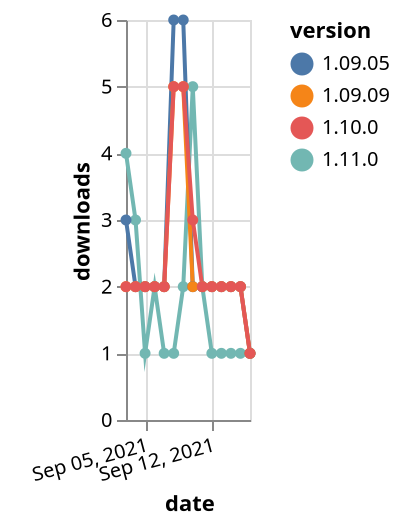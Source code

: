 {"$schema": "https://vega.github.io/schema/vega-lite/v5.json", "description": "A simple bar chart with embedded data.", "data": {"values": [{"date": "2021-09-03", "total": 1266, "delta": 4, "version": "1.11.0"}, {"date": "2021-09-04", "total": 1269, "delta": 3, "version": "1.11.0"}, {"date": "2021-09-05", "total": 1270, "delta": 1, "version": "1.11.0"}, {"date": "2021-09-06", "total": 1272, "delta": 2, "version": "1.11.0"}, {"date": "2021-09-07", "total": 1273, "delta": 1, "version": "1.11.0"}, {"date": "2021-09-08", "total": 1274, "delta": 1, "version": "1.11.0"}, {"date": "2021-09-09", "total": 1276, "delta": 2, "version": "1.11.0"}, {"date": "2021-09-10", "total": 1281, "delta": 5, "version": "1.11.0"}, {"date": "2021-09-11", "total": 1283, "delta": 2, "version": "1.11.0"}, {"date": "2021-09-12", "total": 1284, "delta": 1, "version": "1.11.0"}, {"date": "2021-09-13", "total": 1285, "delta": 1, "version": "1.11.0"}, {"date": "2021-09-14", "total": 1286, "delta": 1, "version": "1.11.0"}, {"date": "2021-09-15", "total": 1287, "delta": 1, "version": "1.11.0"}, {"date": "2021-09-16", "total": 1288, "delta": 1, "version": "1.11.0"}, {"date": "2021-09-03", "total": 11217, "delta": 3, "version": "1.09.05"}, {"date": "2021-09-04", "total": 11219, "delta": 2, "version": "1.09.05"}, {"date": "2021-09-05", "total": 11221, "delta": 2, "version": "1.09.05"}, {"date": "2021-09-06", "total": 11223, "delta": 2, "version": "1.09.05"}, {"date": "2021-09-07", "total": 11225, "delta": 2, "version": "1.09.05"}, {"date": "2021-09-08", "total": 11231, "delta": 6, "version": "1.09.05"}, {"date": "2021-09-09", "total": 11237, "delta": 6, "version": "1.09.05"}, {"date": "2021-09-10", "total": 11239, "delta": 2, "version": "1.09.05"}, {"date": "2021-09-11", "total": 11241, "delta": 2, "version": "1.09.05"}, {"date": "2021-09-12", "total": 11243, "delta": 2, "version": "1.09.05"}, {"date": "2021-09-13", "total": 11245, "delta": 2, "version": "1.09.05"}, {"date": "2021-09-14", "total": 11247, "delta": 2, "version": "1.09.05"}, {"date": "2021-09-15", "total": 11249, "delta": 2, "version": "1.09.05"}, {"date": "2021-09-16", "total": 11250, "delta": 1, "version": "1.09.05"}, {"date": "2021-09-03", "total": 5917, "delta": 2, "version": "1.09.09"}, {"date": "2021-09-04", "total": 5919, "delta": 2, "version": "1.09.09"}, {"date": "2021-09-05", "total": 5921, "delta": 2, "version": "1.09.09"}, {"date": "2021-09-06", "total": 5923, "delta": 2, "version": "1.09.09"}, {"date": "2021-09-07", "total": 5925, "delta": 2, "version": "1.09.09"}, {"date": "2021-09-08", "total": 5930, "delta": 5, "version": "1.09.09"}, {"date": "2021-09-09", "total": 5935, "delta": 5, "version": "1.09.09"}, {"date": "2021-09-10", "total": 5937, "delta": 2, "version": "1.09.09"}, {"date": "2021-09-11", "total": 5939, "delta": 2, "version": "1.09.09"}, {"date": "2021-09-12", "total": 5941, "delta": 2, "version": "1.09.09"}, {"date": "2021-09-13", "total": 5943, "delta": 2, "version": "1.09.09"}, {"date": "2021-09-14", "total": 5945, "delta": 2, "version": "1.09.09"}, {"date": "2021-09-15", "total": 5947, "delta": 2, "version": "1.09.09"}, {"date": "2021-09-16", "total": 5948, "delta": 1, "version": "1.09.09"}, {"date": "2021-09-03", "total": 2899, "delta": 2, "version": "1.10.0"}, {"date": "2021-09-04", "total": 2901, "delta": 2, "version": "1.10.0"}, {"date": "2021-09-05", "total": 2903, "delta": 2, "version": "1.10.0"}, {"date": "2021-09-06", "total": 2905, "delta": 2, "version": "1.10.0"}, {"date": "2021-09-07", "total": 2907, "delta": 2, "version": "1.10.0"}, {"date": "2021-09-08", "total": 2912, "delta": 5, "version": "1.10.0"}, {"date": "2021-09-09", "total": 2917, "delta": 5, "version": "1.10.0"}, {"date": "2021-09-10", "total": 2920, "delta": 3, "version": "1.10.0"}, {"date": "2021-09-11", "total": 2922, "delta": 2, "version": "1.10.0"}, {"date": "2021-09-12", "total": 2924, "delta": 2, "version": "1.10.0"}, {"date": "2021-09-13", "total": 2926, "delta": 2, "version": "1.10.0"}, {"date": "2021-09-14", "total": 2928, "delta": 2, "version": "1.10.0"}, {"date": "2021-09-15", "total": 2930, "delta": 2, "version": "1.10.0"}, {"date": "2021-09-16", "total": 2931, "delta": 1, "version": "1.10.0"}]}, "width": "container", "mark": {"type": "line", "point": {"filled": true}}, "encoding": {"x": {"field": "date", "type": "temporal", "timeUnit": "yearmonthdate", "title": "date", "axis": {"labelAngle": -15}}, "y": {"field": "delta", "type": "quantitative", "title": "downloads"}, "color": {"field": "version", "type": "nominal"}, "tooltip": {"field": "delta"}}}